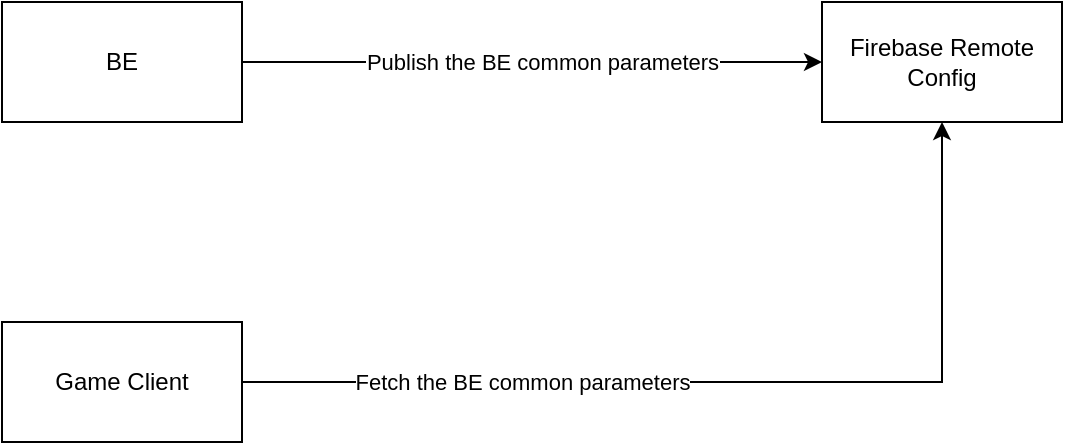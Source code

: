 <mxfile version="24.0.4" type="github">
  <diagram name="第 1 页" id="wQEscU7dNK0wzXcSkH58">
    <mxGraphModel dx="1434" dy="734" grid="1" gridSize="10" guides="1" tooltips="1" connect="1" arrows="1" fold="1" page="1" pageScale="1" pageWidth="827" pageHeight="1169" math="0" shadow="0">
      <root>
        <mxCell id="0" />
        <mxCell id="1" parent="0" />
        <mxCell id="SgkQILPMJPOA34FpKqAl-4" style="edgeStyle=orthogonalEdgeStyle;rounded=0;orthogonalLoop=1;jettySize=auto;html=1;exitX=1;exitY=0.5;exitDx=0;exitDy=0;entryX=0;entryY=0.5;entryDx=0;entryDy=0;" edge="1" parent="1" source="SgkQILPMJPOA34FpKqAl-1" target="SgkQILPMJPOA34FpKqAl-2">
          <mxGeometry relative="1" as="geometry" />
        </mxCell>
        <mxCell id="SgkQILPMJPOA34FpKqAl-5" value="Publish the&amp;nbsp;&lt;span data-darkreader-inline-color=&quot;&quot; data-darkreader-inline-bgcolor=&quot;&quot; style=&quot;background-color: rgb(255, 255, 255); color: rgb(0, 0, 0); --darkreader-inline-bgcolor: #2d2b27; --darkreader-inline-color: #fffff2;&quot;&gt;BE common parameters&lt;/span&gt;" style="edgeLabel;html=1;align=center;verticalAlign=middle;resizable=0;points=[];" vertex="1" connectable="0" parent="SgkQILPMJPOA34FpKqAl-4">
          <mxGeometry x="-0.043" y="1" relative="1" as="geometry">
            <mxPoint x="11" y="1" as="offset" />
          </mxGeometry>
        </mxCell>
        <mxCell id="SgkQILPMJPOA34FpKqAl-1" value="BE" style="rounded=0;whiteSpace=wrap;html=1;" vertex="1" parent="1">
          <mxGeometry x="170" y="120" width="120" height="60" as="geometry" />
        </mxCell>
        <mxCell id="SgkQILPMJPOA34FpKqAl-2" value="Firebase Remote Config" style="rounded=0;whiteSpace=wrap;html=1;" vertex="1" parent="1">
          <mxGeometry x="580" y="120" width="120" height="60" as="geometry" />
        </mxCell>
        <mxCell id="SgkQILPMJPOA34FpKqAl-6" style="edgeStyle=orthogonalEdgeStyle;rounded=0;orthogonalLoop=1;jettySize=auto;html=1;exitX=1;exitY=0.5;exitDx=0;exitDy=0;entryX=0.5;entryY=1;entryDx=0;entryDy=0;" edge="1" parent="1" source="SgkQILPMJPOA34FpKqAl-3" target="SgkQILPMJPOA34FpKqAl-2">
          <mxGeometry relative="1" as="geometry" />
        </mxCell>
        <mxCell id="SgkQILPMJPOA34FpKqAl-7" value="Fetch the BE common parameters" style="edgeLabel;html=1;align=center;verticalAlign=middle;resizable=0;points=[];" vertex="1" connectable="0" parent="SgkQILPMJPOA34FpKqAl-6">
          <mxGeometry x="-0.23" y="-1" relative="1" as="geometry">
            <mxPoint x="-45" y="-1" as="offset" />
          </mxGeometry>
        </mxCell>
        <mxCell id="SgkQILPMJPOA34FpKqAl-3" value="Game Client" style="rounded=0;whiteSpace=wrap;html=1;" vertex="1" parent="1">
          <mxGeometry x="170" y="280" width="120" height="60" as="geometry" />
        </mxCell>
      </root>
    </mxGraphModel>
  </diagram>
</mxfile>
